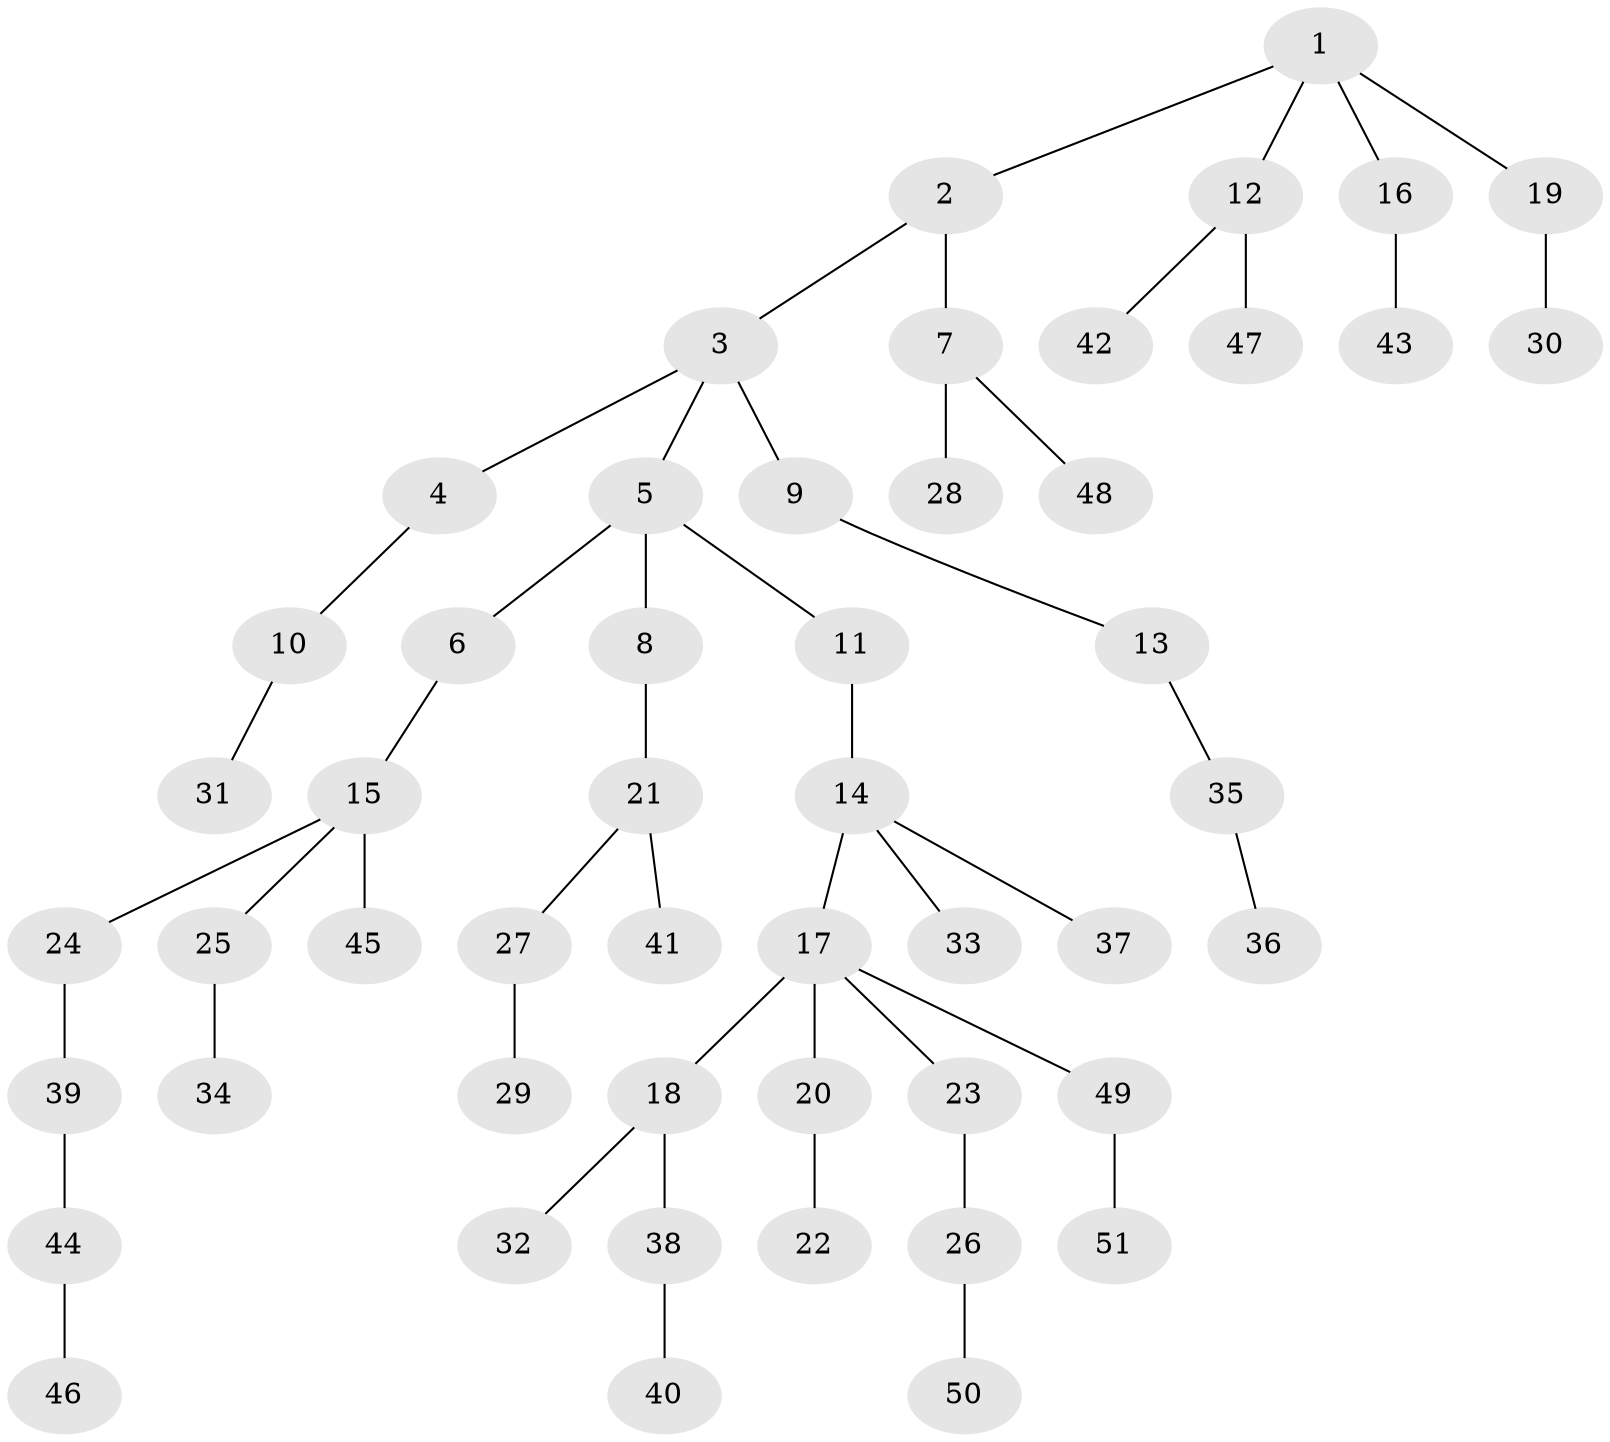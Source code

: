 // Generated by graph-tools (version 1.1) at 2025/02/03/09/25 03:02:24]
// undirected, 51 vertices, 50 edges
graph export_dot {
graph [start="1"]
  node [color=gray90,style=filled];
  1;
  2;
  3;
  4;
  5;
  6;
  7;
  8;
  9;
  10;
  11;
  12;
  13;
  14;
  15;
  16;
  17;
  18;
  19;
  20;
  21;
  22;
  23;
  24;
  25;
  26;
  27;
  28;
  29;
  30;
  31;
  32;
  33;
  34;
  35;
  36;
  37;
  38;
  39;
  40;
  41;
  42;
  43;
  44;
  45;
  46;
  47;
  48;
  49;
  50;
  51;
  1 -- 2;
  1 -- 12;
  1 -- 16;
  1 -- 19;
  2 -- 3;
  2 -- 7;
  3 -- 4;
  3 -- 5;
  3 -- 9;
  4 -- 10;
  5 -- 6;
  5 -- 8;
  5 -- 11;
  6 -- 15;
  7 -- 28;
  7 -- 48;
  8 -- 21;
  9 -- 13;
  10 -- 31;
  11 -- 14;
  12 -- 42;
  12 -- 47;
  13 -- 35;
  14 -- 17;
  14 -- 33;
  14 -- 37;
  15 -- 24;
  15 -- 25;
  15 -- 45;
  16 -- 43;
  17 -- 18;
  17 -- 20;
  17 -- 23;
  17 -- 49;
  18 -- 32;
  18 -- 38;
  19 -- 30;
  20 -- 22;
  21 -- 27;
  21 -- 41;
  23 -- 26;
  24 -- 39;
  25 -- 34;
  26 -- 50;
  27 -- 29;
  35 -- 36;
  38 -- 40;
  39 -- 44;
  44 -- 46;
  49 -- 51;
}
